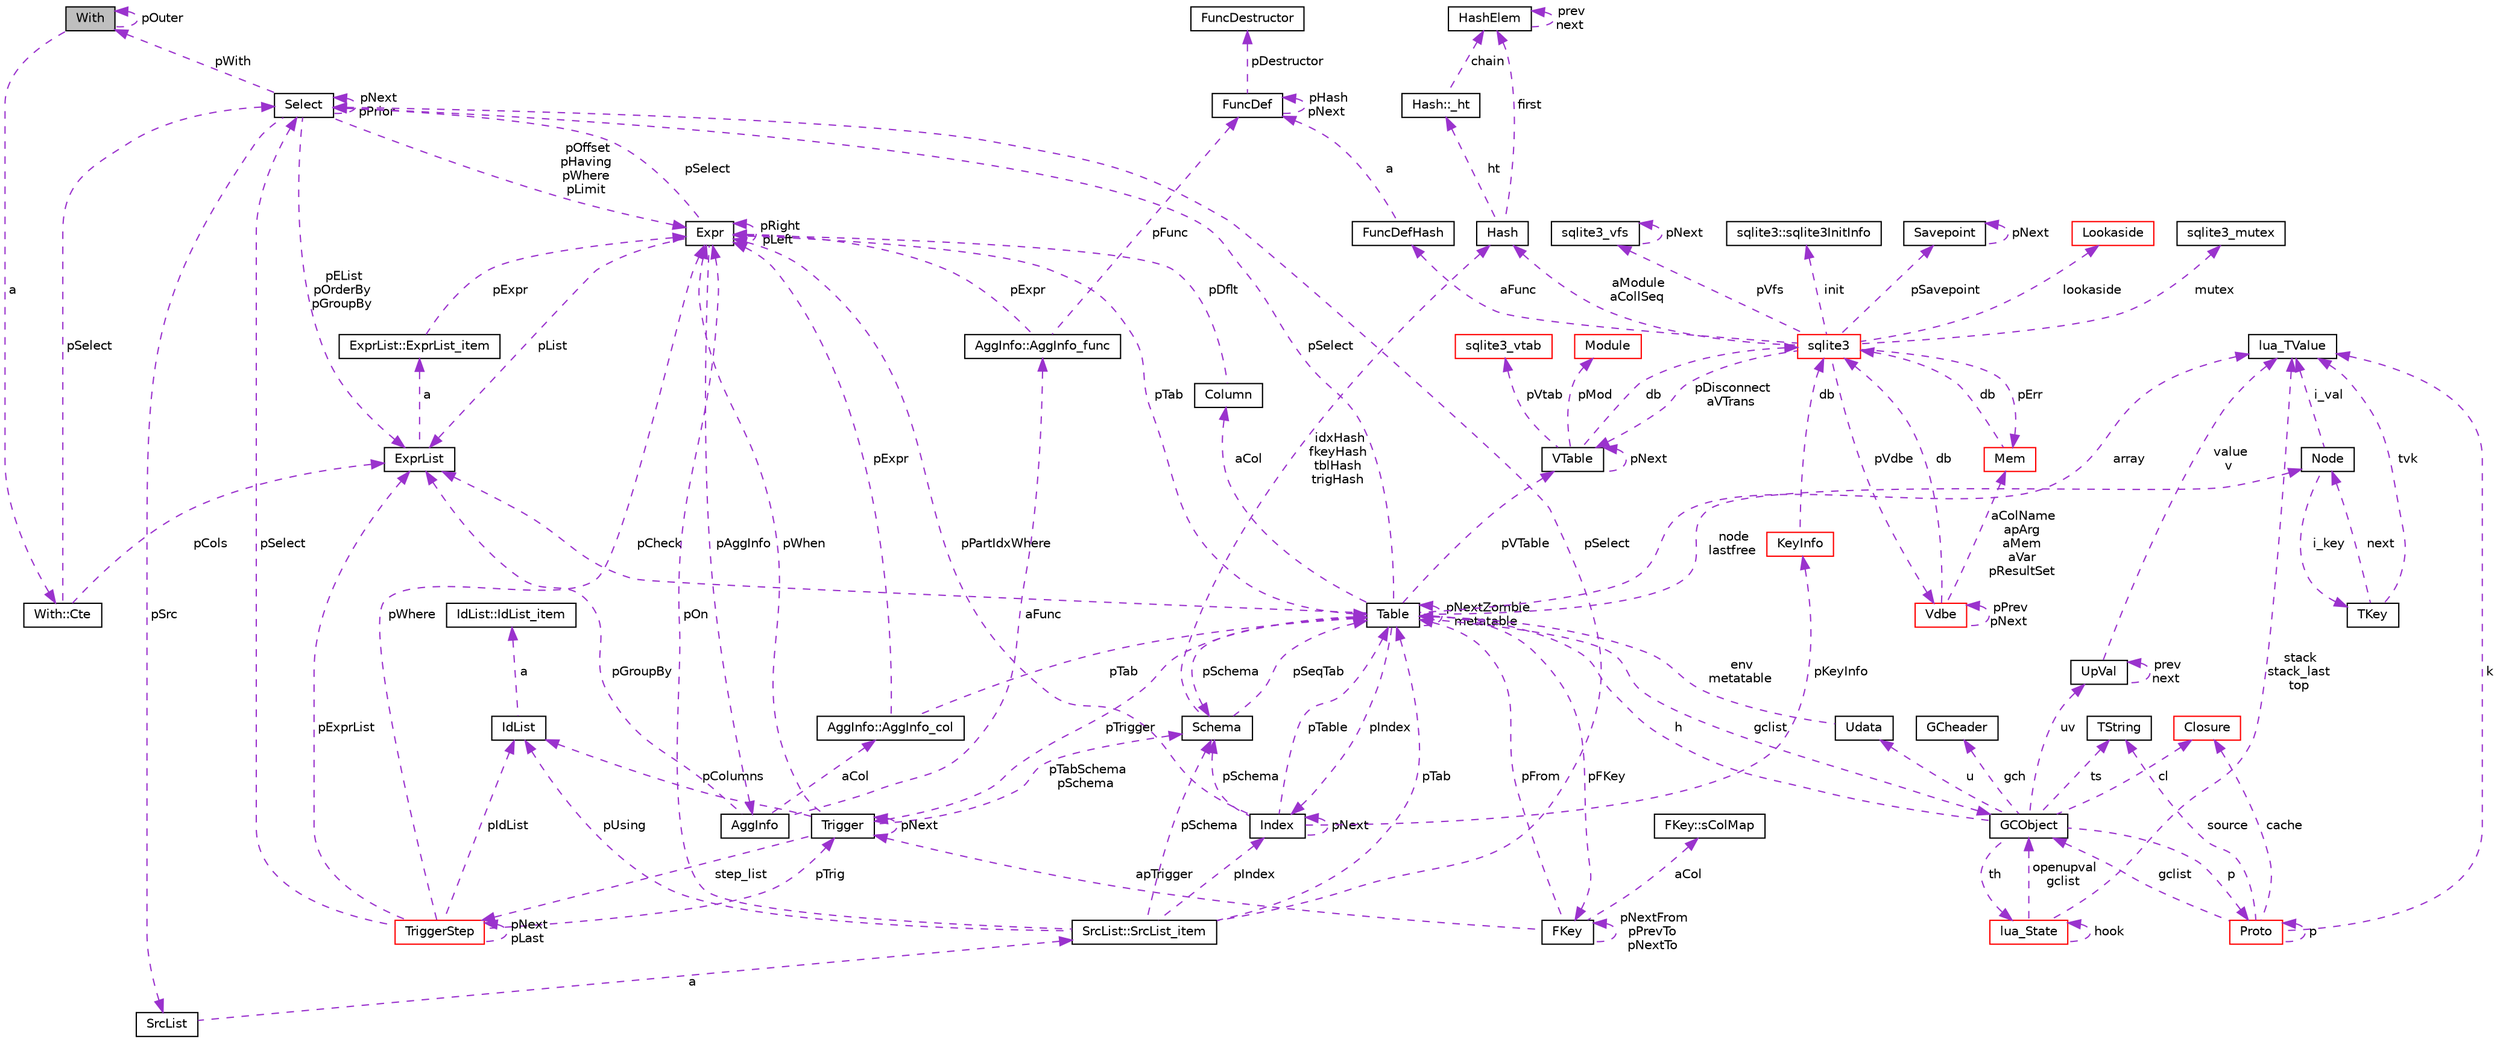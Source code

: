 digraph "With"
{
  edge [fontname="Helvetica",fontsize="10",labelfontname="Helvetica",labelfontsize="10"];
  node [fontname="Helvetica",fontsize="10",shape=record];
  Node1 [label="With",height=0.2,width=0.4,color="black", fillcolor="grey75", style="filled", fontcolor="black"];
  Node2 -> Node1 [dir="back",color="darkorchid3",fontsize="10",style="dashed",label=" a" ,fontname="Helvetica"];
  Node2 [label="With::Cte",height=0.2,width=0.4,color="black", fillcolor="white", style="filled",URL="$struct_with_1_1_cte.html"];
  Node3 -> Node2 [dir="back",color="darkorchid3",fontsize="10",style="dashed",label=" pSelect" ,fontname="Helvetica"];
  Node3 [label="Select",height=0.2,width=0.4,color="black", fillcolor="white", style="filled",URL="$struct_select.html"];
  Node4 -> Node3 [dir="back",color="darkorchid3",fontsize="10",style="dashed",label=" pOffset\npHaving\npWhere\npLimit" ,fontname="Helvetica"];
  Node4 [label="Expr",height=0.2,width=0.4,color="black", fillcolor="white", style="filled",URL="$struct_expr.html"];
  Node5 -> Node4 [dir="back",color="darkorchid3",fontsize="10",style="dashed",label=" pAggInfo" ,fontname="Helvetica"];
  Node5 [label="AggInfo",height=0.2,width=0.4,color="black", fillcolor="white", style="filled",URL="$struct_agg_info.html"];
  Node6 -> Node5 [dir="back",color="darkorchid3",fontsize="10",style="dashed",label=" aCol" ,fontname="Helvetica"];
  Node6 [label="AggInfo::AggInfo_col",height=0.2,width=0.4,color="black", fillcolor="white", style="filled",URL="$struct_agg_info_1_1_agg_info__col.html"];
  Node4 -> Node6 [dir="back",color="darkorchid3",fontsize="10",style="dashed",label=" pExpr" ,fontname="Helvetica"];
  Node7 -> Node6 [dir="back",color="darkorchid3",fontsize="10",style="dashed",label=" pTab" ,fontname="Helvetica"];
  Node7 [label="Table",height=0.2,width=0.4,color="black", fillcolor="white", style="filled",URL="$struct_table.html"];
  Node8 -> Node7 [dir="back",color="darkorchid3",fontsize="10",style="dashed",label=" node\nlastfree" ,fontname="Helvetica"];
  Node8 [label="Node",height=0.2,width=0.4,color="black", fillcolor="white", style="filled",URL="$struct_node.html"];
  Node9 -> Node8 [dir="back",color="darkorchid3",fontsize="10",style="dashed",label=" i_val" ,fontname="Helvetica"];
  Node9 [label="lua_TValue",height=0.2,width=0.4,color="black", fillcolor="white", style="filled",URL="$structlua___t_value.html"];
  Node10 -> Node8 [dir="back",color="darkorchid3",fontsize="10",style="dashed",label=" i_key" ,fontname="Helvetica"];
  Node10 [label="TKey",height=0.2,width=0.4,color="black", fillcolor="white", style="filled",URL="$union_t_key.html"];
  Node8 -> Node10 [dir="back",color="darkorchid3",fontsize="10",style="dashed",label=" next" ,fontname="Helvetica"];
  Node9 -> Node10 [dir="back",color="darkorchid3",fontsize="10",style="dashed",label=" tvk" ,fontname="Helvetica"];
  Node11 -> Node7 [dir="back",color="darkorchid3",fontsize="10",style="dashed",label=" pSchema" ,fontname="Helvetica"];
  Node11 [label="Schema",height=0.2,width=0.4,color="black", fillcolor="white", style="filled",URL="$struct_schema.html"];
  Node7 -> Node11 [dir="back",color="darkorchid3",fontsize="10",style="dashed",label=" pSeqTab" ,fontname="Helvetica"];
  Node12 -> Node11 [dir="back",color="darkorchid3",fontsize="10",style="dashed",label=" idxHash\nfkeyHash\ntblHash\ntrigHash" ,fontname="Helvetica"];
  Node12 [label="Hash",height=0.2,width=0.4,color="black", fillcolor="white", style="filled",URL="$struct_hash.html"];
  Node13 -> Node12 [dir="back",color="darkorchid3",fontsize="10",style="dashed",label=" ht" ,fontname="Helvetica"];
  Node13 [label="Hash::_ht",height=0.2,width=0.4,color="black", fillcolor="white", style="filled",URL="$struct_hash_1_1__ht.html"];
  Node14 -> Node13 [dir="back",color="darkorchid3",fontsize="10",style="dashed",label=" chain" ,fontname="Helvetica"];
  Node14 [label="HashElem",height=0.2,width=0.4,color="black", fillcolor="white", style="filled",URL="$struct_hash_elem.html"];
  Node14 -> Node14 [dir="back",color="darkorchid3",fontsize="10",style="dashed",label=" prev\nnext" ,fontname="Helvetica"];
  Node14 -> Node12 [dir="back",color="darkorchid3",fontsize="10",style="dashed",label=" first" ,fontname="Helvetica"];
  Node9 -> Node7 [dir="back",color="darkorchid3",fontsize="10",style="dashed",label=" array" ,fontname="Helvetica"];
  Node15 -> Node7 [dir="back",color="darkorchid3",fontsize="10",style="dashed",label=" aCol" ,fontname="Helvetica"];
  Node15 [label="Column",height=0.2,width=0.4,color="black", fillcolor="white", style="filled",URL="$struct_column.html"];
  Node4 -> Node15 [dir="back",color="darkorchid3",fontsize="10",style="dashed",label=" pDflt" ,fontname="Helvetica"];
  Node16 -> Node7 [dir="back",color="darkorchid3",fontsize="10",style="dashed",label=" pFKey" ,fontname="Helvetica"];
  Node16 [label="FKey",height=0.2,width=0.4,color="black", fillcolor="white", style="filled",URL="$struct_f_key.html"];
  Node17 -> Node16 [dir="back",color="darkorchid3",fontsize="10",style="dashed",label=" aCol" ,fontname="Helvetica"];
  Node17 [label="FKey::sColMap",height=0.2,width=0.4,color="black", fillcolor="white", style="filled",URL="$struct_f_key_1_1s_col_map.html"];
  Node16 -> Node16 [dir="back",color="darkorchid3",fontsize="10",style="dashed",label=" pNextFrom\npPrevTo\npNextTo" ,fontname="Helvetica"];
  Node7 -> Node16 [dir="back",color="darkorchid3",fontsize="10",style="dashed",label=" pFrom" ,fontname="Helvetica"];
  Node18 -> Node16 [dir="back",color="darkorchid3",fontsize="10",style="dashed",label=" apTrigger" ,fontname="Helvetica"];
  Node18 [label="Trigger",height=0.2,width=0.4,color="black", fillcolor="white", style="filled",URL="$struct_trigger.html"];
  Node19 -> Node18 [dir="back",color="darkorchid3",fontsize="10",style="dashed",label=" step_list" ,fontname="Helvetica"];
  Node19 [label="TriggerStep",height=0.2,width=0.4,color="red", fillcolor="white", style="filled",URL="$struct_trigger_step.html"];
  Node19 -> Node19 [dir="back",color="darkorchid3",fontsize="10",style="dashed",label=" pNext\npLast" ,fontname="Helvetica"];
  Node4 -> Node19 [dir="back",color="darkorchid3",fontsize="10",style="dashed",label=" pWhere" ,fontname="Helvetica"];
  Node20 -> Node19 [dir="back",color="darkorchid3",fontsize="10",style="dashed",label=" pIdList" ,fontname="Helvetica"];
  Node20 [label="IdList",height=0.2,width=0.4,color="black", fillcolor="white", style="filled",URL="$struct_id_list.html"];
  Node21 -> Node20 [dir="back",color="darkorchid3",fontsize="10",style="dashed",label=" a" ,fontname="Helvetica"];
  Node21 [label="IdList::IdList_item",height=0.2,width=0.4,color="black", fillcolor="white", style="filled",URL="$struct_id_list_1_1_id_list__item.html"];
  Node3 -> Node19 [dir="back",color="darkorchid3",fontsize="10",style="dashed",label=" pSelect" ,fontname="Helvetica"];
  Node18 -> Node19 [dir="back",color="darkorchid3",fontsize="10",style="dashed",label=" pTrig" ,fontname="Helvetica"];
  Node22 -> Node19 [dir="back",color="darkorchid3",fontsize="10",style="dashed",label=" pExprList" ,fontname="Helvetica"];
  Node22 [label="ExprList",height=0.2,width=0.4,color="black", fillcolor="white", style="filled",URL="$struct_expr_list.html"];
  Node23 -> Node22 [dir="back",color="darkorchid3",fontsize="10",style="dashed",label=" a" ,fontname="Helvetica"];
  Node23 [label="ExprList::ExprList_item",height=0.2,width=0.4,color="black", fillcolor="white", style="filled",URL="$struct_expr_list_1_1_expr_list__item.html"];
  Node4 -> Node23 [dir="back",color="darkorchid3",fontsize="10",style="dashed",label=" pExpr" ,fontname="Helvetica"];
  Node11 -> Node18 [dir="back",color="darkorchid3",fontsize="10",style="dashed",label=" pTabSchema\npSchema" ,fontname="Helvetica"];
  Node4 -> Node18 [dir="back",color="darkorchid3",fontsize="10",style="dashed",label=" pWhen" ,fontname="Helvetica"];
  Node20 -> Node18 [dir="back",color="darkorchid3",fontsize="10",style="dashed",label=" pColumns" ,fontname="Helvetica"];
  Node18 -> Node18 [dir="back",color="darkorchid3",fontsize="10",style="dashed",label=" pNext" ,fontname="Helvetica"];
  Node24 -> Node7 [dir="back",color="darkorchid3",fontsize="10",style="dashed",label=" pVTable" ,fontname="Helvetica"];
  Node24 [label="VTable",height=0.2,width=0.4,color="black", fillcolor="white", style="filled",URL="$struct_v_table.html"];
  Node25 -> Node24 [dir="back",color="darkorchid3",fontsize="10",style="dashed",label=" db" ,fontname="Helvetica"];
  Node25 [label="sqlite3",height=0.2,width=0.4,color="red", fillcolor="white", style="filled",URL="$structsqlite3.html"];
  Node26 -> Node25 [dir="back",color="darkorchid3",fontsize="10",style="dashed",label=" pErr" ,fontname="Helvetica"];
  Node26 [label="Mem",height=0.2,width=0.4,color="red", fillcolor="white", style="filled",URL="$struct_mem.html"];
  Node25 -> Node26 [dir="back",color="darkorchid3",fontsize="10",style="dashed",label=" db" ,fontname="Helvetica"];
  Node27 -> Node25 [dir="back",color="darkorchid3",fontsize="10",style="dashed",label=" pVdbe" ,fontname="Helvetica"];
  Node27 [label="Vdbe",height=0.2,width=0.4,color="red", fillcolor="white", style="filled",URL="$struct_vdbe.html"];
  Node27 -> Node27 [dir="back",color="darkorchid3",fontsize="10",style="dashed",label=" pPrev\npNext" ,fontname="Helvetica"];
  Node26 -> Node27 [dir="back",color="darkorchid3",fontsize="10",style="dashed",label=" aColName\napArg\naMem\naVar\npResultSet" ,fontname="Helvetica"];
  Node25 -> Node27 [dir="back",color="darkorchid3",fontsize="10",style="dashed",label=" db" ,fontname="Helvetica"];
  Node28 -> Node25 [dir="back",color="darkorchid3",fontsize="10",style="dashed",label=" pSavepoint" ,fontname="Helvetica"];
  Node28 [label="Savepoint",height=0.2,width=0.4,color="black", fillcolor="white", style="filled",URL="$struct_savepoint.html"];
  Node28 -> Node28 [dir="back",color="darkorchid3",fontsize="10",style="dashed",label=" pNext" ,fontname="Helvetica"];
  Node29 -> Node25 [dir="back",color="darkorchid3",fontsize="10",style="dashed",label=" aFunc" ,fontname="Helvetica"];
  Node29 [label="FuncDefHash",height=0.2,width=0.4,color="black", fillcolor="white", style="filled",URL="$struct_func_def_hash.html"];
  Node30 -> Node29 [dir="back",color="darkorchid3",fontsize="10",style="dashed",label=" a" ,fontname="Helvetica"];
  Node30 [label="FuncDef",height=0.2,width=0.4,color="black", fillcolor="white", style="filled",URL="$struct_func_def.html"];
  Node31 -> Node30 [dir="back",color="darkorchid3",fontsize="10",style="dashed",label=" pDestructor" ,fontname="Helvetica"];
  Node31 [label="FuncDestructor",height=0.2,width=0.4,color="black", fillcolor="white", style="filled",URL="$struct_func_destructor.html"];
  Node30 -> Node30 [dir="back",color="darkorchid3",fontsize="10",style="dashed",label=" pHash\npNext" ,fontname="Helvetica"];
  Node32 -> Node25 [dir="back",color="darkorchid3",fontsize="10",style="dashed",label=" lookaside" ,fontname="Helvetica"];
  Node32 [label="Lookaside",height=0.2,width=0.4,color="red", fillcolor="white", style="filled",URL="$struct_lookaside.html"];
  Node33 -> Node25 [dir="back",color="darkorchid3",fontsize="10",style="dashed",label=" mutex" ,fontname="Helvetica"];
  Node33 [label="sqlite3_mutex",height=0.2,width=0.4,color="black", fillcolor="white", style="filled",URL="$structsqlite3__mutex.html"];
  Node34 -> Node25 [dir="back",color="darkorchid3",fontsize="10",style="dashed",label=" pVfs" ,fontname="Helvetica"];
  Node34 [label="sqlite3_vfs",height=0.2,width=0.4,color="black", fillcolor="white", style="filled",URL="$structsqlite3__vfs.html"];
  Node34 -> Node34 [dir="back",color="darkorchid3",fontsize="10",style="dashed",label=" pNext" ,fontname="Helvetica"];
  Node35 -> Node25 [dir="back",color="darkorchid3",fontsize="10",style="dashed",label=" init" ,fontname="Helvetica"];
  Node35 [label="sqlite3::sqlite3InitInfo",height=0.2,width=0.4,color="black", fillcolor="white", style="filled",URL="$structsqlite3_1_1sqlite3_init_info.html"];
  Node24 -> Node25 [dir="back",color="darkorchid3",fontsize="10",style="dashed",label=" pDisconnect\naVTrans" ,fontname="Helvetica"];
  Node12 -> Node25 [dir="back",color="darkorchid3",fontsize="10",style="dashed",label=" aModule\naCollSeq" ,fontname="Helvetica"];
  Node24 -> Node24 [dir="back",color="darkorchid3",fontsize="10",style="dashed",label=" pNext" ,fontname="Helvetica"];
  Node36 -> Node24 [dir="back",color="darkorchid3",fontsize="10",style="dashed",label=" pMod" ,fontname="Helvetica"];
  Node36 [label="Module",height=0.2,width=0.4,color="red", fillcolor="white", style="filled",URL="$struct_module.html"];
  Node37 -> Node24 [dir="back",color="darkorchid3",fontsize="10",style="dashed",label=" pVtab" ,fontname="Helvetica"];
  Node37 [label="sqlite3_vtab",height=0.2,width=0.4,color="red", fillcolor="white", style="filled",URL="$structsqlite3__vtab.html"];
  Node7 -> Node7 [dir="back",color="darkorchid3",fontsize="10",style="dashed",label=" pNextZombie\nmetatable" ,fontname="Helvetica"];
  Node18 -> Node7 [dir="back",color="darkorchid3",fontsize="10",style="dashed",label=" pTrigger" ,fontname="Helvetica"];
  Node3 -> Node7 [dir="back",color="darkorchid3",fontsize="10",style="dashed",label=" pSelect" ,fontname="Helvetica"];
  Node38 -> Node7 [dir="back",color="darkorchid3",fontsize="10",style="dashed",label=" gclist" ,fontname="Helvetica"];
  Node38 [label="GCObject",height=0.2,width=0.4,color="black", fillcolor="white", style="filled",URL="$union_g_c_object.html"];
  Node39 -> Node38 [dir="back",color="darkorchid3",fontsize="10",style="dashed",label=" uv" ,fontname="Helvetica"];
  Node39 [label="UpVal",height=0.2,width=0.4,color="black", fillcolor="white", style="filled",URL="$struct_up_val.html"];
  Node39 -> Node39 [dir="back",color="darkorchid3",fontsize="10",style="dashed",label=" prev\nnext" ,fontname="Helvetica"];
  Node9 -> Node39 [dir="back",color="darkorchid3",fontsize="10",style="dashed",label=" value\nv" ,fontname="Helvetica"];
  Node40 -> Node38 [dir="back",color="darkorchid3",fontsize="10",style="dashed",label=" p" ,fontname="Helvetica"];
  Node40 [label="Proto",height=0.2,width=0.4,color="red", fillcolor="white", style="filled",URL="$struct_proto.html"];
  Node9 -> Node40 [dir="back",color="darkorchid3",fontsize="10",style="dashed",label=" k" ,fontname="Helvetica"];
  Node40 -> Node40 [dir="back",color="darkorchid3",fontsize="10",style="dashed",label=" p" ,fontname="Helvetica"];
  Node41 -> Node40 [dir="back",color="darkorchid3",fontsize="10",style="dashed",label=" source" ,fontname="Helvetica"];
  Node41 [label="TString",height=0.2,width=0.4,color="black", fillcolor="white", style="filled",URL="$union_t_string.html"];
  Node42 -> Node40 [dir="back",color="darkorchid3",fontsize="10",style="dashed",label=" cache" ,fontname="Helvetica"];
  Node42 [label="Closure",height=0.2,width=0.4,color="red", fillcolor="white", style="filled",URL="$union_closure.html"];
  Node38 -> Node40 [dir="back",color="darkorchid3",fontsize="10",style="dashed",label=" gclist" ,fontname="Helvetica"];
  Node41 -> Node38 [dir="back",color="darkorchid3",fontsize="10",style="dashed",label=" ts" ,fontname="Helvetica"];
  Node42 -> Node38 [dir="back",color="darkorchid3",fontsize="10",style="dashed",label=" cl" ,fontname="Helvetica"];
  Node43 -> Node38 [dir="back",color="darkorchid3",fontsize="10",style="dashed",label=" gch" ,fontname="Helvetica"];
  Node43 [label="GCheader",height=0.2,width=0.4,color="black", fillcolor="white", style="filled",URL="$struct_g_cheader.html"];
  Node7 -> Node38 [dir="back",color="darkorchid3",fontsize="10",style="dashed",label=" h" ,fontname="Helvetica"];
  Node44 -> Node38 [dir="back",color="darkorchid3",fontsize="10",style="dashed",label=" u" ,fontname="Helvetica"];
  Node44 [label="Udata",height=0.2,width=0.4,color="black", fillcolor="white", style="filled",URL="$union_udata.html"];
  Node7 -> Node44 [dir="back",color="darkorchid3",fontsize="10",style="dashed",label=" env\nmetatable" ,fontname="Helvetica"];
  Node45 -> Node38 [dir="back",color="darkorchid3",fontsize="10",style="dashed",label=" th" ,fontname="Helvetica"];
  Node45 [label="lua_State",height=0.2,width=0.4,color="red", fillcolor="white", style="filled",URL="$structlua___state.html"];
  Node9 -> Node45 [dir="back",color="darkorchid3",fontsize="10",style="dashed",label=" stack\nstack_last\ntop" ,fontname="Helvetica"];
  Node38 -> Node45 [dir="back",color="darkorchid3",fontsize="10",style="dashed",label=" openupval\ngclist" ,fontname="Helvetica"];
  Node45 -> Node45 [dir="back",color="darkorchid3",fontsize="10",style="dashed",label=" hook" ,fontname="Helvetica"];
  Node22 -> Node7 [dir="back",color="darkorchid3",fontsize="10",style="dashed",label=" pCheck" ,fontname="Helvetica"];
  Node46 -> Node7 [dir="back",color="darkorchid3",fontsize="10",style="dashed",label=" pIndex" ,fontname="Helvetica"];
  Node46 [label="Index",height=0.2,width=0.4,color="black", fillcolor="white", style="filled",URL="$struct_index.html"];
  Node11 -> Node46 [dir="back",color="darkorchid3",fontsize="10",style="dashed",label=" pSchema" ,fontname="Helvetica"];
  Node4 -> Node46 [dir="back",color="darkorchid3",fontsize="10",style="dashed",label=" pPartIdxWhere" ,fontname="Helvetica"];
  Node7 -> Node46 [dir="back",color="darkorchid3",fontsize="10",style="dashed",label=" pTable" ,fontname="Helvetica"];
  Node47 -> Node46 [dir="back",color="darkorchid3",fontsize="10",style="dashed",label=" pKeyInfo" ,fontname="Helvetica"];
  Node47 [label="KeyInfo",height=0.2,width=0.4,color="red", fillcolor="white", style="filled",URL="$struct_key_info.html"];
  Node25 -> Node47 [dir="back",color="darkorchid3",fontsize="10",style="dashed",label=" db" ,fontname="Helvetica"];
  Node46 -> Node46 [dir="back",color="darkorchid3",fontsize="10",style="dashed",label=" pNext" ,fontname="Helvetica"];
  Node48 -> Node5 [dir="back",color="darkorchid3",fontsize="10",style="dashed",label=" aFunc" ,fontname="Helvetica"];
  Node48 [label="AggInfo::AggInfo_func",height=0.2,width=0.4,color="black", fillcolor="white", style="filled",URL="$struct_agg_info_1_1_agg_info__func.html"];
  Node4 -> Node48 [dir="back",color="darkorchid3",fontsize="10",style="dashed",label=" pExpr" ,fontname="Helvetica"];
  Node30 -> Node48 [dir="back",color="darkorchid3",fontsize="10",style="dashed",label=" pFunc" ,fontname="Helvetica"];
  Node22 -> Node5 [dir="back",color="darkorchid3",fontsize="10",style="dashed",label=" pGroupBy" ,fontname="Helvetica"];
  Node4 -> Node4 [dir="back",color="darkorchid3",fontsize="10",style="dashed",label=" pRight\npLeft" ,fontname="Helvetica"];
  Node7 -> Node4 [dir="back",color="darkorchid3",fontsize="10",style="dashed",label=" pTab" ,fontname="Helvetica"];
  Node3 -> Node4 [dir="back",color="darkorchid3",fontsize="10",style="dashed",label=" pSelect" ,fontname="Helvetica"];
  Node22 -> Node4 [dir="back",color="darkorchid3",fontsize="10",style="dashed",label=" pList" ,fontname="Helvetica"];
  Node1 -> Node3 [dir="back",color="darkorchid3",fontsize="10",style="dashed",label=" pWith" ,fontname="Helvetica"];
  Node3 -> Node3 [dir="back",color="darkorchid3",fontsize="10",style="dashed",label=" pNext\npPrior" ,fontname="Helvetica"];
  Node49 -> Node3 [dir="back",color="darkorchid3",fontsize="10",style="dashed",label=" pSrc" ,fontname="Helvetica"];
  Node49 [label="SrcList",height=0.2,width=0.4,color="black", fillcolor="white", style="filled",URL="$struct_src_list.html"];
  Node50 -> Node49 [dir="back",color="darkorchid3",fontsize="10",style="dashed",label=" a" ,fontname="Helvetica"];
  Node50 [label="SrcList::SrcList_item",height=0.2,width=0.4,color="black", fillcolor="white", style="filled",URL="$struct_src_list_1_1_src_list__item.html"];
  Node11 -> Node50 [dir="back",color="darkorchid3",fontsize="10",style="dashed",label=" pSchema" ,fontname="Helvetica"];
  Node4 -> Node50 [dir="back",color="darkorchid3",fontsize="10",style="dashed",label=" pOn" ,fontname="Helvetica"];
  Node20 -> Node50 [dir="back",color="darkorchid3",fontsize="10",style="dashed",label=" pUsing" ,fontname="Helvetica"];
  Node7 -> Node50 [dir="back",color="darkorchid3",fontsize="10",style="dashed",label=" pTab" ,fontname="Helvetica"];
  Node3 -> Node50 [dir="back",color="darkorchid3",fontsize="10",style="dashed",label=" pSelect" ,fontname="Helvetica"];
  Node46 -> Node50 [dir="back",color="darkorchid3",fontsize="10",style="dashed",label=" pIndex" ,fontname="Helvetica"];
  Node22 -> Node3 [dir="back",color="darkorchid3",fontsize="10",style="dashed",label=" pEList\npOrderBy\npGroupBy" ,fontname="Helvetica"];
  Node22 -> Node2 [dir="back",color="darkorchid3",fontsize="10",style="dashed",label=" pCols" ,fontname="Helvetica"];
  Node1 -> Node1 [dir="back",color="darkorchid3",fontsize="10",style="dashed",label=" pOuter" ,fontname="Helvetica"];
}
